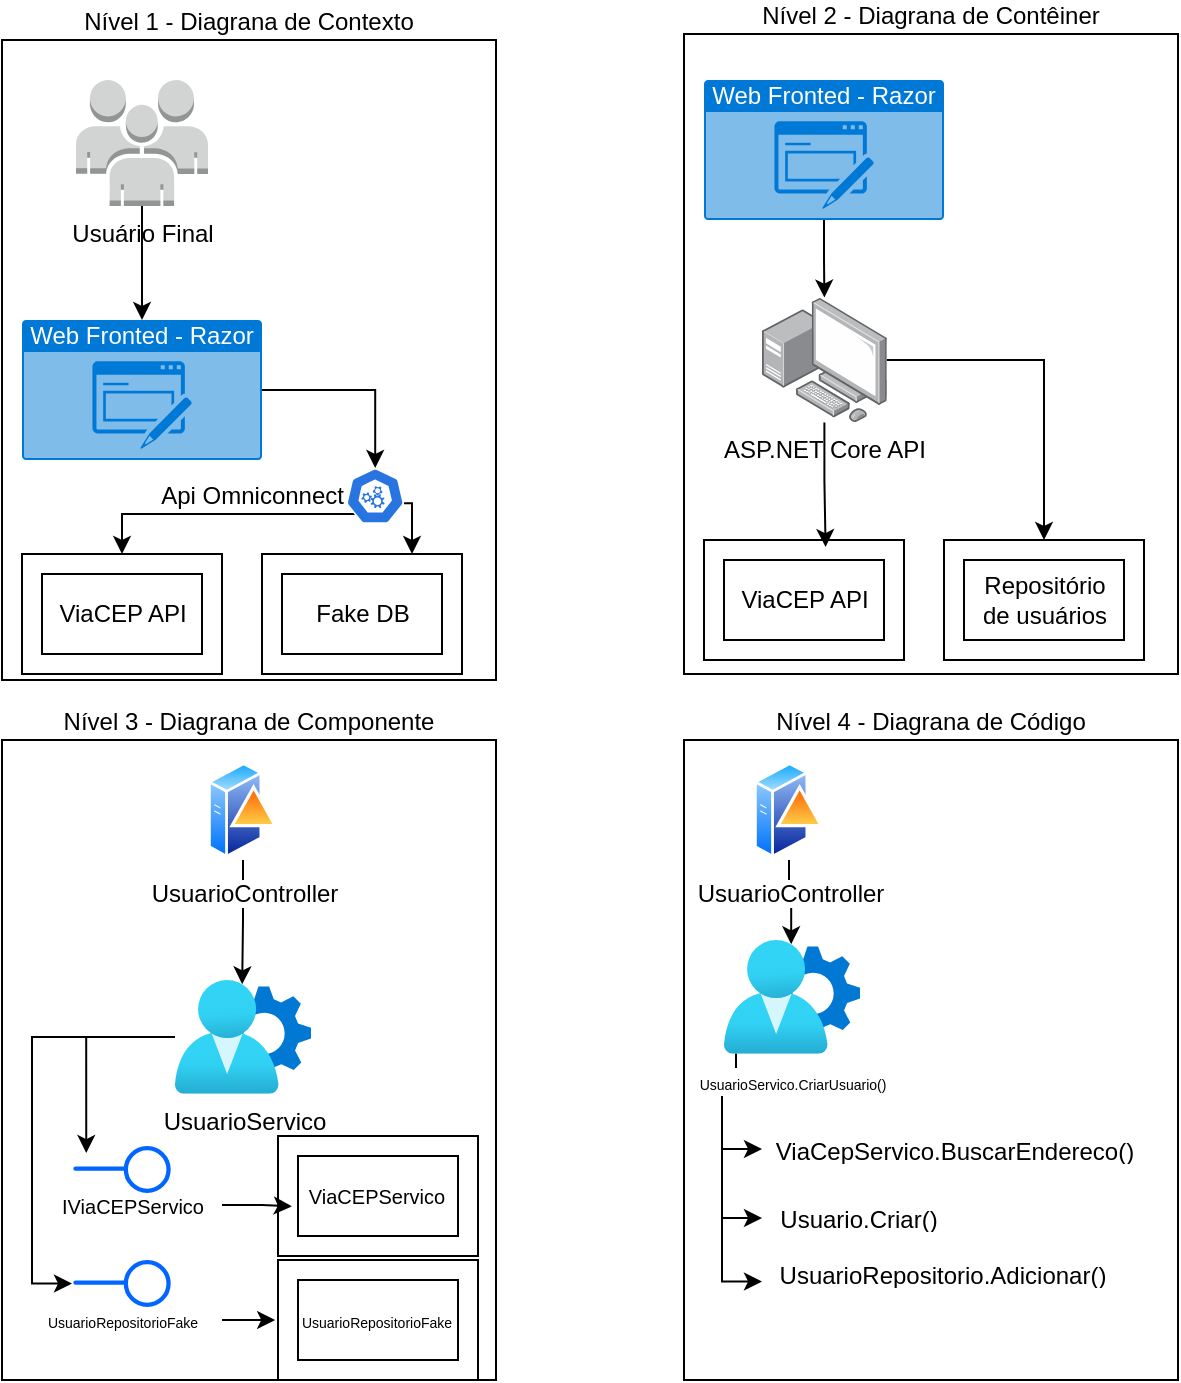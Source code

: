 <mxfile version="26.1.3">
  <diagram name="Página-1" id="0F7bxUu_byMEYny7Hj41">
    <mxGraphModel dx="989" dy="532" grid="1" gridSize="10" guides="1" tooltips="1" connect="1" arrows="1" fold="1" page="1" pageScale="1" pageWidth="827" pageHeight="1169" math="0" shadow="0">
      <root>
        <mxCell id="0" />
        <mxCell id="1" parent="0" />
        <mxCell id="mAHwyWfsaXUX9tezS1Q_-50" style="edgeStyle=orthogonalEdgeStyle;rounded=0;orthogonalLoop=1;jettySize=auto;html=1;exitX=0.5;exitY=1;exitDx=0;exitDy=0;entryX=0.494;entryY=0.038;entryDx=0;entryDy=0;entryPerimeter=0;" edge="1" parent="1" source="mAHwyWfsaXUX9tezS1Q_-49" target="mAHwyWfsaXUX9tezS1Q_-48">
          <mxGeometry relative="1" as="geometry" />
        </mxCell>
        <mxCell id="mAHwyWfsaXUX9tezS1Q_-36" value="Nível 3 - Diagrana de Componente" style="rounded=0;whiteSpace=wrap;html=1;fillColor=none;labelPosition=center;verticalLabelPosition=top;align=center;verticalAlign=bottom;" vertex="1" parent="1">
          <mxGeometry x="73" y="370" width="247" height="320" as="geometry" />
        </mxCell>
        <mxCell id="mAHwyWfsaXUX9tezS1Q_-49" value="UsuarioController" style="image;aspect=fixed;perimeter=ellipsePerimeter;html=1;align=center;shadow=0;dashed=0;spacingTop=3;image=img/lib/active_directory/domain_controller.svg;" vertex="1" parent="1">
          <mxGeometry x="176" y="380" width="35" height="50" as="geometry" />
        </mxCell>
        <mxCell id="mAHwyWfsaXUX9tezS1Q_-10" value="Nível 1 - Diagrana de Contexto" style="rounded=0;whiteSpace=wrap;html=1;fillColor=none;labelPosition=center;verticalLabelPosition=top;align=center;verticalAlign=bottom;" vertex="1" parent="1">
          <mxGeometry x="73" y="20" width="247" height="320" as="geometry" />
        </mxCell>
        <mxCell id="mAHwyWfsaXUX9tezS1Q_-14" style="edgeStyle=orthogonalEdgeStyle;rounded=0;orthogonalLoop=1;jettySize=auto;html=1;exitX=1;exitY=0.5;exitDx=0;exitDy=0;exitPerimeter=0;" edge="1" parent="1" source="mAHwyWfsaXUX9tezS1Q_-2" target="mAHwyWfsaXUX9tezS1Q_-12">
          <mxGeometry relative="1" as="geometry" />
        </mxCell>
        <mxCell id="mAHwyWfsaXUX9tezS1Q_-2" value="Web Fronted - Razor" style="html=1;whiteSpace=wrap;strokeColor=none;fillColor=#0079D6;labelPosition=center;verticalLabelPosition=middle;verticalAlign=top;align=center;fontSize=12;outlineConnect=0;spacingTop=-6;fontColor=#FFFFFF;sketch=0;shape=mxgraph.sitemap.form;" vertex="1" parent="1">
          <mxGeometry x="83" y="160" width="120" height="70" as="geometry" />
        </mxCell>
        <mxCell id="mAHwyWfsaXUX9tezS1Q_-3" style="edgeStyle=orthogonalEdgeStyle;rounded=0;orthogonalLoop=1;jettySize=auto;html=1;exitX=0.5;exitY=1;exitDx=0;exitDy=0;exitPerimeter=0;entryX=0.5;entryY=0;entryDx=0;entryDy=0;entryPerimeter=0;" edge="1" parent="1" source="mAHwyWfsaXUX9tezS1Q_-1" target="mAHwyWfsaXUX9tezS1Q_-2">
          <mxGeometry relative="1" as="geometry" />
        </mxCell>
        <mxCell id="mAHwyWfsaXUX9tezS1Q_-1" value="Usuário Final" style="outlineConnect=0;dashed=0;verticalLabelPosition=bottom;verticalAlign=top;align=center;html=1;shape=mxgraph.aws3.users;fillColor=#D2D3D3;gradientColor=none;" vertex="1" parent="1">
          <mxGeometry x="110" y="40" width="66" height="63" as="geometry" />
        </mxCell>
        <mxCell id="mAHwyWfsaXUX9tezS1Q_-4" value="" style="verticalLabelPosition=bottom;verticalAlign=top;html=1;shape=mxgraph.basic.frame;dx=10;whiteSpace=wrap;" vertex="1" parent="1">
          <mxGeometry x="83" y="277" width="100" height="60" as="geometry" />
        </mxCell>
        <mxCell id="mAHwyWfsaXUX9tezS1Q_-5" value="" style="verticalLabelPosition=bottom;verticalAlign=top;html=1;shape=mxgraph.basic.frame;dx=10;whiteSpace=wrap;" vertex="1" parent="1">
          <mxGeometry x="203" y="277" width="100" height="60" as="geometry" />
        </mxCell>
        <mxCell id="mAHwyWfsaXUX9tezS1Q_-8" value="ViaCEP API" style="text;html=1;align=center;verticalAlign=middle;resizable=0;points=[];autosize=1;strokeColor=none;fillColor=none;" vertex="1" parent="1">
          <mxGeometry x="88" y="292" width="90" height="30" as="geometry" />
        </mxCell>
        <mxCell id="mAHwyWfsaXUX9tezS1Q_-9" value="Fake DB" style="text;html=1;align=center;verticalAlign=middle;resizable=0;points=[];autosize=1;strokeColor=none;fillColor=none;" vertex="1" parent="1">
          <mxGeometry x="218" y="292" width="70" height="30" as="geometry" />
        </mxCell>
        <mxCell id="mAHwyWfsaXUX9tezS1Q_-15" style="edgeStyle=orthogonalEdgeStyle;rounded=0;orthogonalLoop=1;jettySize=auto;html=1;exitX=0.5;exitY=1;exitDx=0;exitDy=0;exitPerimeter=0;" edge="1" parent="1" source="mAHwyWfsaXUX9tezS1Q_-12" target="mAHwyWfsaXUX9tezS1Q_-4">
          <mxGeometry relative="1" as="geometry">
            <Array as="points">
              <mxPoint x="260" y="257" />
              <mxPoint x="133" y="257" />
            </Array>
          </mxGeometry>
        </mxCell>
        <mxCell id="mAHwyWfsaXUX9tezS1Q_-12" value="Api Omniconnect" style="aspect=fixed;sketch=0;html=1;dashed=0;whitespace=wrap;verticalLabelPosition=middle;verticalAlign=middle;fillColor=#2875E2;strokeColor=#ffffff;points=[[0.005,0.63,0],[0.1,0.2,0],[0.9,0.2,0],[0.5,0,0],[0.995,0.63,0],[0.72,0.99,0],[0.5,1,0],[0.28,0.99,0]];shape=mxgraph.kubernetes.icon2;prIcon=api;labelPosition=left;align=right;" vertex="1" parent="1">
          <mxGeometry x="245" y="234" width="29.17" height="28" as="geometry" />
        </mxCell>
        <mxCell id="mAHwyWfsaXUX9tezS1Q_-16" style="edgeStyle=orthogonalEdgeStyle;rounded=0;orthogonalLoop=1;jettySize=auto;html=1;exitX=0.995;exitY=0.63;exitDx=0;exitDy=0;exitPerimeter=0;entryX=0;entryY=0;entryDx=75;entryDy=0;entryPerimeter=0;" edge="1" parent="1" source="mAHwyWfsaXUX9tezS1Q_-12" target="mAHwyWfsaXUX9tezS1Q_-5">
          <mxGeometry relative="1" as="geometry" />
        </mxCell>
        <mxCell id="mAHwyWfsaXUX9tezS1Q_-17" value="Nível 2 - Diagrana de Contêiner" style="rounded=0;whiteSpace=wrap;html=1;fillColor=none;labelPosition=center;verticalLabelPosition=top;align=center;verticalAlign=bottom;" vertex="1" parent="1">
          <mxGeometry x="414" y="17" width="247" height="320" as="geometry" />
        </mxCell>
        <mxCell id="mAHwyWfsaXUX9tezS1Q_-18" style="edgeStyle=orthogonalEdgeStyle;rounded=0;orthogonalLoop=1;jettySize=auto;html=1;exitX=0.5;exitY=1;exitDx=0;exitDy=0;exitPerimeter=0;" edge="1" parent="1" source="mAHwyWfsaXUX9tezS1Q_-19" target="mAHwyWfsaXUX9tezS1Q_-29">
          <mxGeometry relative="1" as="geometry">
            <mxPoint x="601" y="231" as="targetPoint" />
          </mxGeometry>
        </mxCell>
        <mxCell id="mAHwyWfsaXUX9tezS1Q_-19" value="Web Fronted - Razor" style="html=1;whiteSpace=wrap;strokeColor=none;fillColor=#0079D6;labelPosition=center;verticalLabelPosition=middle;verticalAlign=top;align=center;fontSize=12;outlineConnect=0;spacingTop=-6;fontColor=#FFFFFF;sketch=0;shape=mxgraph.sitemap.form;" vertex="1" parent="1">
          <mxGeometry x="424" y="40" width="120" height="70" as="geometry" />
        </mxCell>
        <mxCell id="mAHwyWfsaXUX9tezS1Q_-29" value="ASP.NET Core API" style="image;points=[];aspect=fixed;html=1;align=center;shadow=0;dashed=0;image=img/lib/allied_telesis/computer_and_terminals/Personal_Computer_with_Server.svg;" vertex="1" parent="1">
          <mxGeometry x="453" y="148.8" width="62.4" height="62.4" as="geometry" />
        </mxCell>
        <mxCell id="mAHwyWfsaXUX9tezS1Q_-30" value="" style="verticalLabelPosition=bottom;verticalAlign=top;html=1;shape=mxgraph.basic.frame;dx=10;whiteSpace=wrap;" vertex="1" parent="1">
          <mxGeometry x="424" y="270" width="100" height="60" as="geometry" />
        </mxCell>
        <mxCell id="mAHwyWfsaXUX9tezS1Q_-31" value="ViaCEP API" style="text;html=1;align=center;verticalAlign=middle;resizable=0;points=[];autosize=1;strokeColor=none;fillColor=none;" vertex="1" parent="1">
          <mxGeometry x="429" y="285" width="90" height="30" as="geometry" />
        </mxCell>
        <mxCell id="mAHwyWfsaXUX9tezS1Q_-32" value="" style="verticalLabelPosition=bottom;verticalAlign=top;html=1;shape=mxgraph.basic.frame;dx=10;whiteSpace=wrap;" vertex="1" parent="1">
          <mxGeometry x="544" y="270" width="100" height="60" as="geometry" />
        </mxCell>
        <mxCell id="mAHwyWfsaXUX9tezS1Q_-33" value="Repositório&lt;div&gt;de usuários&lt;/div&gt;" style="text;html=1;align=center;verticalAlign=middle;resizable=0;points=[];autosize=1;strokeColor=none;fillColor=none;" vertex="1" parent="1">
          <mxGeometry x="549" y="280" width="90" height="40" as="geometry" />
        </mxCell>
        <mxCell id="mAHwyWfsaXUX9tezS1Q_-34" style="edgeStyle=orthogonalEdgeStyle;rounded=0;orthogonalLoop=1;jettySize=auto;html=1;entryX=0.608;entryY=0.059;entryDx=0;entryDy=0;entryPerimeter=0;" edge="1" parent="1" source="mAHwyWfsaXUX9tezS1Q_-29" target="mAHwyWfsaXUX9tezS1Q_-30">
          <mxGeometry relative="1" as="geometry" />
        </mxCell>
        <mxCell id="mAHwyWfsaXUX9tezS1Q_-35" style="edgeStyle=orthogonalEdgeStyle;rounded=0;orthogonalLoop=1;jettySize=auto;html=1;entryX=0.5;entryY=0;entryDx=0;entryDy=0;entryPerimeter=0;" edge="1" parent="1" source="mAHwyWfsaXUX9tezS1Q_-29" target="mAHwyWfsaXUX9tezS1Q_-32">
          <mxGeometry relative="1" as="geometry" />
        </mxCell>
        <mxCell id="mAHwyWfsaXUX9tezS1Q_-53" style="edgeStyle=orthogonalEdgeStyle;rounded=0;orthogonalLoop=1;jettySize=auto;html=1;entryX=0;entryY=0;entryDx=0;entryDy=0;" edge="1" parent="1" source="mAHwyWfsaXUX9tezS1Q_-48" target="mAHwyWfsaXUX9tezS1Q_-51">
          <mxGeometry relative="1" as="geometry" />
        </mxCell>
        <mxCell id="mAHwyWfsaXUX9tezS1Q_-54" style="edgeStyle=orthogonalEdgeStyle;rounded=0;orthogonalLoop=1;jettySize=auto;html=1;entryX=0;entryY=0.5;entryDx=0;entryDy=0;" edge="1" parent="1" source="mAHwyWfsaXUX9tezS1Q_-48" target="mAHwyWfsaXUX9tezS1Q_-52">
          <mxGeometry relative="1" as="geometry" />
        </mxCell>
        <mxCell id="mAHwyWfsaXUX9tezS1Q_-48" value="UsuarioServico" style="image;aspect=fixed;html=1;points=[];align=center;fontSize=12;image=img/lib/azure2/identity/User_Settings.svg;" vertex="1" parent="1">
          <mxGeometry x="159.5" y="490" width="68" height="56.92" as="geometry" />
        </mxCell>
        <mxCell id="mAHwyWfsaXUX9tezS1Q_-51" value="" style="image;aspect=fixed;perimeter=ellipsePerimeter;html=1;align=center;shadow=0;dashed=0;spacingTop=3;image=img/lib/active_directory/interface.svg;labelPosition=center;verticalLabelPosition=bottom;verticalAlign=top;" vertex="1" parent="1">
          <mxGeometry x="108" y="573" width="50" height="23.5" as="geometry" />
        </mxCell>
        <mxCell id="mAHwyWfsaXUX9tezS1Q_-52" value="" style="image;aspect=fixed;perimeter=ellipsePerimeter;html=1;align=center;shadow=0;dashed=0;spacingTop=3;image=img/lib/active_directory/interface.svg;" vertex="1" parent="1">
          <mxGeometry x="108" y="630" width="50" height="23.5" as="geometry" />
        </mxCell>
        <mxCell id="mAHwyWfsaXUX9tezS1Q_-55" value="" style="verticalLabelPosition=bottom;verticalAlign=top;html=1;shape=mxgraph.basic.frame;dx=10;whiteSpace=wrap;" vertex="1" parent="1">
          <mxGeometry x="211" y="568" width="100" height="60" as="geometry" />
        </mxCell>
        <mxCell id="mAHwyWfsaXUX9tezS1Q_-56" value="" style="verticalLabelPosition=bottom;verticalAlign=top;html=1;shape=mxgraph.basic.frame;dx=10;whiteSpace=wrap;" vertex="1" parent="1">
          <mxGeometry x="211" y="630" width="100" height="60" as="geometry" />
        </mxCell>
        <mxCell id="mAHwyWfsaXUX9tezS1Q_-57" value="&lt;font style=&quot;font-size: 10px;&quot;&gt;ViaCEPServico&lt;/font&gt;" style="text;html=1;align=center;verticalAlign=middle;resizable=0;points=[];autosize=1;strokeColor=none;fillColor=none;" vertex="1" parent="1">
          <mxGeometry x="214.59" y="583" width="90" height="30" as="geometry" />
        </mxCell>
        <mxCell id="mAHwyWfsaXUX9tezS1Q_-58" value="&lt;font style=&quot;font-size: 7px;&quot;&gt;UsuarioRepositorioFake&lt;/font&gt;" style="text;html=1;align=center;verticalAlign=middle;resizable=0;points=[];autosize=1;strokeColor=none;fillColor=none;" vertex="1" parent="1">
          <mxGeometry x="209.59" y="645" width="100" height="30" as="geometry" />
        </mxCell>
        <mxCell id="mAHwyWfsaXUX9tezS1Q_-59" value="&lt;font style=&quot;font-size: 10px;&quot;&gt;IViaCEPServico&lt;/font&gt;" style="text;html=1;align=center;verticalAlign=middle;resizable=0;points=[];autosize=1;strokeColor=none;fillColor=none;" vertex="1" parent="1">
          <mxGeometry x="93" y="587.5" width="90" height="30" as="geometry" />
        </mxCell>
        <mxCell id="mAHwyWfsaXUX9tezS1Q_-61" style="edgeStyle=orthogonalEdgeStyle;rounded=0;orthogonalLoop=1;jettySize=auto;html=1;" edge="1" parent="1" source="mAHwyWfsaXUX9tezS1Q_-60" target="mAHwyWfsaXUX9tezS1Q_-58">
          <mxGeometry relative="1" as="geometry" />
        </mxCell>
        <mxCell id="mAHwyWfsaXUX9tezS1Q_-60" value="&lt;font style=&quot;font-size: 7px;&quot;&gt;UsuarioRepositorioFake&lt;/font&gt;" style="text;html=1;align=center;verticalAlign=middle;resizable=0;points=[];autosize=1;strokeColor=none;fillColor=none;" vertex="1" parent="1">
          <mxGeometry x="83" y="645" width="100" height="30" as="geometry" />
        </mxCell>
        <mxCell id="mAHwyWfsaXUX9tezS1Q_-62" style="edgeStyle=orthogonalEdgeStyle;rounded=0;orthogonalLoop=1;jettySize=auto;html=1;entryX=0.037;entryY=0.672;entryDx=0;entryDy=0;entryPerimeter=0;" edge="1" parent="1" source="mAHwyWfsaXUX9tezS1Q_-59" target="mAHwyWfsaXUX9tezS1Q_-57">
          <mxGeometry relative="1" as="geometry" />
        </mxCell>
        <mxCell id="mAHwyWfsaXUX9tezS1Q_-63" style="edgeStyle=orthogonalEdgeStyle;rounded=0;orthogonalLoop=1;jettySize=auto;html=1;exitX=0.5;exitY=1;exitDx=0;exitDy=0;entryX=0.494;entryY=0.038;entryDx=0;entryDy=0;entryPerimeter=0;" edge="1" parent="1" source="mAHwyWfsaXUX9tezS1Q_-65" target="mAHwyWfsaXUX9tezS1Q_-68">
          <mxGeometry relative="1" as="geometry" />
        </mxCell>
        <mxCell id="mAHwyWfsaXUX9tezS1Q_-64" value="Nível 4 - Diagrana de Código" style="rounded=0;whiteSpace=wrap;html=1;fillColor=none;labelPosition=center;verticalLabelPosition=top;align=center;verticalAlign=bottom;" vertex="1" parent="1">
          <mxGeometry x="414" y="370" width="247" height="320" as="geometry" />
        </mxCell>
        <mxCell id="mAHwyWfsaXUX9tezS1Q_-65" value="UsuarioController" style="image;aspect=fixed;perimeter=ellipsePerimeter;html=1;align=center;shadow=0;dashed=0;spacingTop=3;image=img/lib/active_directory/domain_controller.svg;" vertex="1" parent="1">
          <mxGeometry x="449" y="380" width="35" height="50" as="geometry" />
        </mxCell>
        <mxCell id="mAHwyWfsaXUX9tezS1Q_-82" style="edgeStyle=orthogonalEdgeStyle;rounded=0;orthogonalLoop=1;jettySize=auto;html=1;entryX=0;entryY=0.5;entryDx=0;entryDy=0;" edge="1" parent="1" source="mAHwyWfsaXUX9tezS1Q_-68" target="mAHwyWfsaXUX9tezS1Q_-79">
          <mxGeometry relative="1" as="geometry">
            <Array as="points">
              <mxPoint x="440" y="547" />
              <mxPoint x="433" y="547" />
              <mxPoint x="433" y="574" />
            </Array>
          </mxGeometry>
        </mxCell>
        <mxCell id="mAHwyWfsaXUX9tezS1Q_-83" style="edgeStyle=orthogonalEdgeStyle;rounded=0;orthogonalLoop=1;jettySize=auto;html=1;entryX=0;entryY=0.5;entryDx=0;entryDy=0;" edge="1" parent="1" source="mAHwyWfsaXUX9tezS1Q_-68" target="mAHwyWfsaXUX9tezS1Q_-80">
          <mxGeometry relative="1" as="geometry">
            <Array as="points">
              <mxPoint x="440" y="540" />
              <mxPoint x="433" y="540" />
              <mxPoint x="433" y="609" />
            </Array>
          </mxGeometry>
        </mxCell>
        <mxCell id="mAHwyWfsaXUX9tezS1Q_-84" style="edgeStyle=orthogonalEdgeStyle;rounded=0;orthogonalLoop=1;jettySize=auto;html=1;entryX=0;entryY=0.75;entryDx=0;entryDy=0;" edge="1" parent="1" source="mAHwyWfsaXUX9tezS1Q_-68" target="mAHwyWfsaXUX9tezS1Q_-81">
          <mxGeometry relative="1" as="geometry">
            <Array as="points">
              <mxPoint x="440" y="540" />
              <mxPoint x="433" y="540" />
              <mxPoint x="433" y="641" />
            </Array>
          </mxGeometry>
        </mxCell>
        <mxCell id="mAHwyWfsaXUX9tezS1Q_-68" value="&lt;font style=&quot;font-size: 7px;&quot;&gt;UsuarioServico.CriarUsuario()&lt;/font&gt;" style="image;aspect=fixed;html=1;points=[];align=center;fontSize=12;image=img/lib/azure2/identity/User_Settings.svg;" vertex="1" parent="1">
          <mxGeometry x="434" y="470" width="68" height="56.92" as="geometry" />
        </mxCell>
        <UserObject label="ViaCepServico.BuscarEndereco()" placeholders="1" name="Variable" id="mAHwyWfsaXUX9tezS1Q_-79">
          <mxCell style="text;html=1;strokeColor=none;fillColor=none;align=center;verticalAlign=middle;whiteSpace=wrap;overflow=hidden;" vertex="1" parent="1">
            <mxGeometry x="453" y="566" width="193" height="17" as="geometry" />
          </mxCell>
        </UserObject>
        <UserObject label="Usuario.Criar()" placeholders="1" name="Variable" id="mAHwyWfsaXUX9tezS1Q_-80">
          <mxCell style="text;html=1;strokeColor=none;fillColor=none;align=center;verticalAlign=middle;whiteSpace=wrap;overflow=hidden;" vertex="1" parent="1">
            <mxGeometry x="453" y="600.5" width="97" height="17" as="geometry" />
          </mxCell>
        </UserObject>
        <UserObject label="UsuarioRepositorio.Adicionar()" placeholders="1" name="Variable" id="mAHwyWfsaXUX9tezS1Q_-81">
          <mxCell style="text;html=1;strokeColor=none;fillColor=none;align=center;verticalAlign=middle;whiteSpace=wrap;overflow=hidden;" vertex="1" parent="1">
            <mxGeometry x="453" y="628" width="181" height="17" as="geometry" />
          </mxCell>
        </UserObject>
      </root>
    </mxGraphModel>
  </diagram>
</mxfile>

